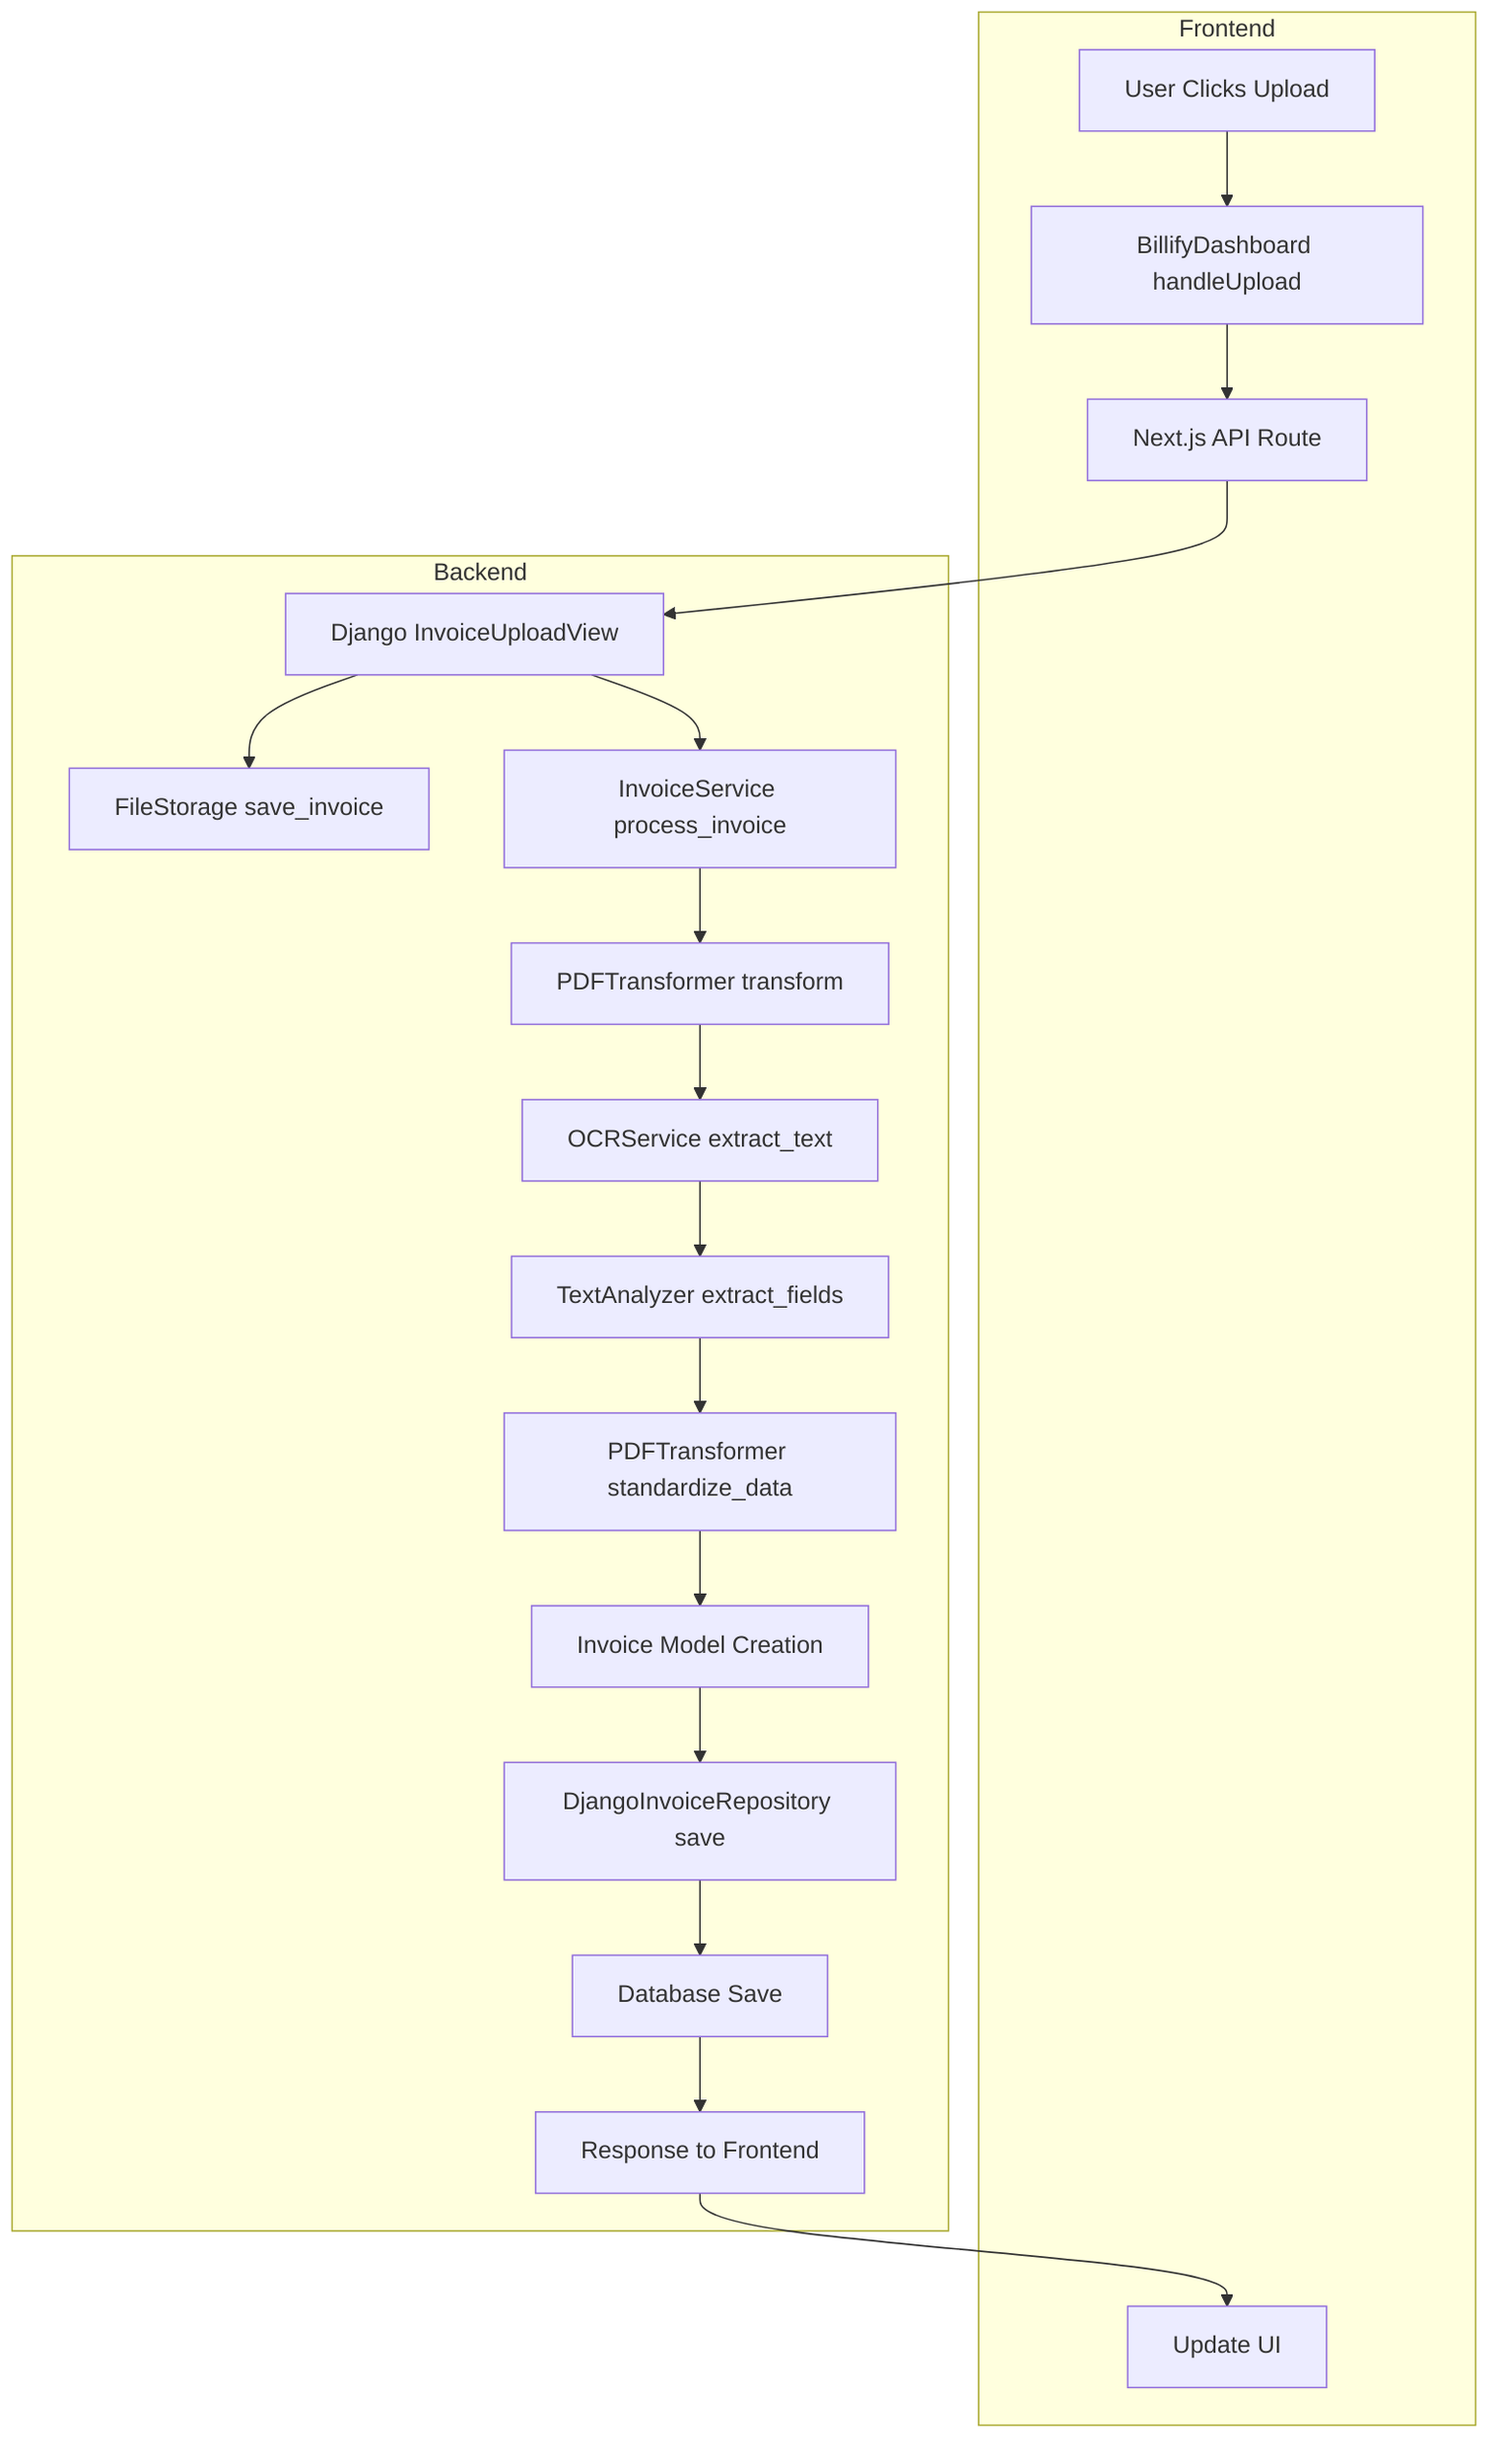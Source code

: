 flowchart TD
    A[User Clicks Upload] --> B[BillifyDashboard handleUpload]
    B --> C[Next.js API Route]
    C --> D[Django InvoiceUploadView]
    D --> E[FileStorage save_invoice]
    D --> F[InvoiceService process_invoice]
    F --> G[PDFTransformer transform]
    G --> H[OCRService extract_text]
    H --> I[TextAnalyzer extract_fields]
    I --> J[PDFTransformer standardize_data]
    J --> K[Invoice Model Creation]
    K --> L[DjangoInvoiceRepository save]
    L --> M[Database Save]
    M --> N[Response to Frontend]
    N --> O[Update UI]

    subgraph Frontend
    A
    B
    C
    O
    end

    subgraph Backend
    D
    E
    F
    G
    H
    I
    J
    K
    L
    M
    N
    end